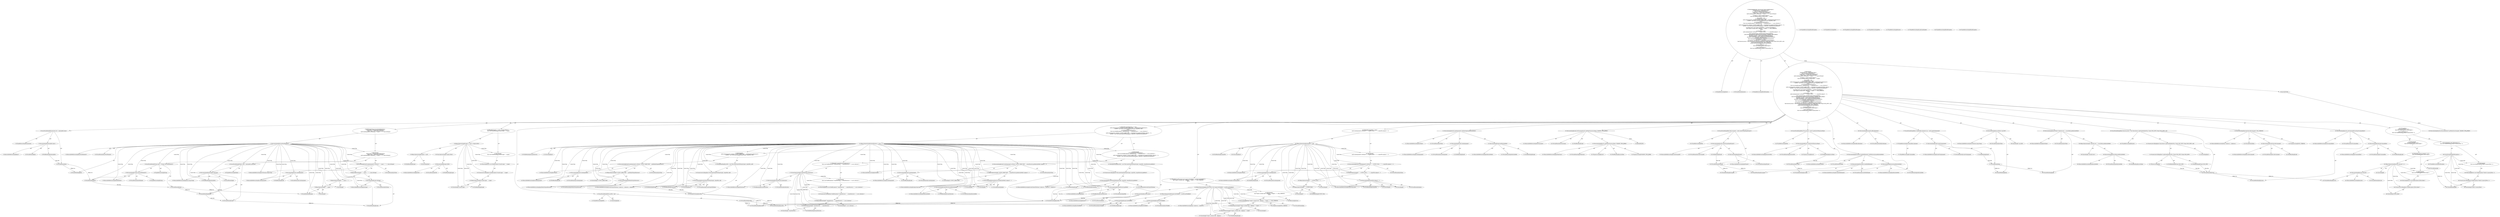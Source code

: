 digraph "execute#?" {
0 [label="2:CtTypeReferenceImpl@void" shape=ellipse]
1 [label="2:CtVirtualElement@execute" shape=ellipse]
2 [label="2:CtTypeReferenceImpl@BuildException" shape=ellipse]
3 [label="3:CtTypeReferenceImpl@Enumeration" shape=ellipse]
4 [label="3:CtExecutableReferenceImpl@keys()" shape=ellipse]
5 [label="3:CtVirtualElement@keys" shape=ellipse]
6 [label="3:CtFieldReadImpl@optionalAttrs" shape=ellipse]
7 [label="3:CtInvocationImpl@optionalAttrs.keys()" shape=ellipse]
8 [label="3:CtVirtualElement@iter" shape=ellipse]
9 [label="3:CtLocalVariableImpl@Enumeration iter = optionalAttrs.keys()" shape=ellipse]
10 [label="4:CtExecutableReferenceImpl@hasMoreElements()" shape=ellipse]
11 [label="4:CtVirtualElement@hasMoreElements" shape=ellipse]
12 [label="4:CtVariableReadImpl@iter" shape=ellipse]
13 [label="4:CtInvocationImpl@iter.hasMoreElements()" shape=ellipse]
14 [label="5:CtTypeReferenceImpl@String" shape=ellipse]
15 [label="5:CtExecutableReferenceImpl@nextElement()" shape=ellipse]
16 [label="5:CtVirtualElement@nextElement" shape=ellipse]
17 [label="5:CtVariableReadImpl@iter" shape=ellipse]
18 [label="5:CtInvocationImpl@((String) (iter.nextElement()))" shape=ellipse]
19 [label="5:CtTypeReferenceImpl@String" shape=ellipse]
20 [label="5:CtVirtualElement@name" shape=ellipse]
21 [label="5:CtLocalVariableImpl@String name = ((String) (iter.nextElement()))" shape=ellipse]
22 [label="6:CtTypeReferenceImpl@Object" shape=ellipse]
23 [label="6:CtExecutableReferenceImpl@get(java.lang.String)" shape=ellipse]
24 [label="6:CtVirtualElement@get" shape=ellipse]
25 [label="6:CtFieldReadImpl@optionalAttrs" shape=ellipse]
26 [label="6:CtVariableReadImpl@name" shape=ellipse]
27 [label="6:CtInvocationImpl@optionalAttrs.get(name)" shape=ellipse]
28 [label="6:CtVirtualElement@value" shape=ellipse]
29 [label="6:CtLocalVariableImpl@Object value = optionalAttrs.get(name)" shape=ellipse]
30 [label="7:CtExecutableReferenceImpl@setValue(java.lang.String)" shape=ellipse]
31 [label="7:CtVirtualElement@setValue" shape=ellipse]
32 [label="7:CtExecutableReferenceImpl@createArgument()" shape=ellipse]
33 [label="7:CtVirtualElement@createArgument" shape=ellipse]
34 [label="7:CtFieldReadImpl@cmdl" shape=ellipse]
35 [label="7:CtInvocationImpl@cmdl.createArgument()" shape=ellipse]
36 [label="7:CtLiteralImpl@\"-\"" shape=ellipse]
37 [label="7:CtVariableReadImpl@name" shape=ellipse]
38 [label="7:CtBinaryOperatorImpl@(\"-\" + name)" shape=ellipse]
39 [label="7:CtLiteralImpl@\":\"" shape=ellipse]
40 [label="7:CtBinaryOperatorImpl@((\"-\" + name) + \":\")" shape=ellipse]
41 [label="7:CtExecutableReferenceImpl@toString()" shape=ellipse]
42 [label="7:CtVirtualElement@toString" shape=ellipse]
43 [label="7:CtVariableReadImpl@value" shape=ellipse]
44 [label="7:CtInvocationImpl@value.toString()" shape=ellipse]
45 [label="7:CtBinaryOperatorImpl@((\"-\" + name) + \":\") + value.toString()" shape=ellipse]
46 [label="7:CtInvocationImpl@cmdl.createArgument().setValue(((\"-\" + name) + \":\") + value.toString())" shape=ellipse]
47 [label="4:CtBlockImpl@\{
    String name = ((String) (iter.nextElement()));
    Object value = optionalAttrs.get(name);
    cmdl.createArgument().setValue(((\"-\" + name) + \":\") + value.toString());
\}" shape=ellipse]
48 [label="4:CtWhileImpl@while (iter.hasMoreElements()) \{
    String name = ((String) (iter.nextElement()));
    Object value = optionalAttrs.get(name);
    cmdl.createArgument().setValue(((\"-\" + name) + \":\") + value.toString());
\} " shape=ellipse]
49 [label="9:CtFieldReadImpl@target" shape=ellipse]
50 [label="9:CtLiteralImpl@null" shape=ellipse]
51 [label="9:CtBinaryOperatorImpl@(target == null)" shape=ellipse]
52 [label="9:CtExecutableReferenceImpl@isFile()" shape=ellipse]
53 [label="9:CtVirtualElement@isFile" shape=ellipse]
54 [label="9:CtFieldReadImpl@target" shape=ellipse]
55 [label="9:CtInvocationImpl@target.isFile()" shape=ellipse]
56 [label="9:CtUnaryOperatorImpl@(!target.isFile())" shape=ellipse]
57 [label="9:CtBinaryOperatorImpl@(target == null) || (!target.isFile())" shape=ellipse]
58 [label="10:CtTypeReferenceImpl@BuildException" shape=ellipse]
59 [label="10:CtLiteralImpl@\"Invalid target: \"" shape=ellipse]
60 [label="10:CtFieldReadImpl@target" shape=ellipse]
61 [label="10:CtBinaryOperatorImpl@\"Invalid target: \" + target" shape=ellipse]
62 [label="10:CtConstructorCallImpl@new BuildException(\"Invalid target: \" + target)" shape=ellipse]
63 [label="10:CtThrowImpl@throw new BuildException(\"Invalid target: \" + target)" shape=ellipse]
64 [label="9:CtBlockImpl@\{
    throw new BuildException(\"Invalid target: \" + target);
\}" shape=ellipse]
65 [label="9:CtIfImpl@if ((target == null) || (!target.isFile())) \{
    throw new BuildException(\"Invalid target: \" + target);
\}" shape=ellipse]
66 [label="12:CtTypeReferenceImpl@File" shape=ellipse]
67 [label="12:CtLiteralImpl@null" shape=ellipse]
68 [label="12:CtVirtualElement@javaFile" shape=ellipse]
69 [label="12:CtLocalVariableImpl@File javaFile = null" shape=ellipse]
70 [label="13:CtFieldReadImpl@outputDirectory" shape=ellipse]
71 [label="13:CtLiteralImpl@null" shape=ellipse]
72 [label="13:CtBinaryOperatorImpl@outputDirectory == null" shape=ellipse]
73 [label="14:CtExecutableReferenceImpl@setValue()" shape=ellipse]
74 [label="14:CtVirtualElement@setValue" shape=ellipse]
75 [label="14:CtExecutableReferenceImpl@createArgument()" shape=ellipse]
76 [label="14:CtVirtualElement@createArgument" shape=ellipse]
77 [label="14:CtFieldReadImpl@cmdl" shape=ellipse]
78 [label="14:CtInvocationImpl@cmdl.createArgument()" shape=ellipse]
79 [label="14:CtLiteralImpl@\"-OUTPUT_DIRECTORY:\"" shape=ellipse]
80 [label="14:CtExecutableReferenceImpl@getDefaultOutputDirectory()" shape=ellipse]
81 [label="14:CtVirtualElement@getDefaultOutputDirectory" shape=ellipse]
82 [label="14:CtInvocationImpl@getDefaultOutputDirectory()" shape=ellipse]
83 [label="14:CtBinaryOperatorImpl@\"-OUTPUT_DIRECTORY:\" + getDefaultOutputDirectory()" shape=ellipse]
84 [label="14:CtInvocationImpl@cmdl.createArgument().setValue(\"-OUTPUT_DIRECTORY:\" + getDefaultOutputDirectory())" shape=ellipse]
85 [label="15:CtVariableWriteImpl@javaFile" shape=ellipse]
86 [label="15:CtTypeReferenceImpl@File" shape=ellipse]
87 [label="15:CtExecutableReferenceImpl@createOutputFileName(<unknown>,<unknown>,<unknown>)" shape=ellipse]
88 [label="15:CtVirtualElement@createOutputFileName" shape=ellipse]
89 [label="15:CtFieldReadImpl@target" shape=ellipse]
90 [label="15:CtFieldReadImpl@outputFile" shape=ellipse]
91 [label="15:CtLiteralImpl@null" shape=ellipse]
92 [label="15:CtInvocationImpl@createOutputFileName(target, outputFile, null)" shape=ellipse]
93 [label="15:CtConstructorCallImpl@new File(createOutputFileName(target, outputFile, null))" shape=ellipse]
94 [label="15:CtAssignmentImpl@javaFile = new File(createOutputFileName(target, outputFile, null))" shape=ellipse]
95 [label="13:CtBlockImpl@\{
    cmdl.createArgument().setValue(\"-OUTPUT_DIRECTORY:\" + getDefaultOutputDirectory());
    javaFile = new File(createOutputFileName(target, outputFile, null));
\}" shape=ellipse]
96 [label="17:CtExecutableReferenceImpl@isDirectory()" shape=ellipse]
97 [label="17:CtVirtualElement@isDirectory" shape=ellipse]
98 [label="17:CtFieldReadImpl@outputDirectory" shape=ellipse]
99 [label="17:CtInvocationImpl@outputDirectory.isDirectory()" shape=ellipse]
100 [label="17:CtUnaryOperatorImpl@!outputDirectory.isDirectory()" shape=ellipse]
101 [label="18:CtTypeReferenceImpl@BuildException" shape=ellipse]
102 [label="18:CtLiteralImpl@\"'outputdirectory' \"" shape=ellipse]
103 [label="18:CtFieldReadImpl@outputDirectory" shape=ellipse]
104 [label="18:CtBinaryOperatorImpl@(\"'outputdirectory' \" + outputDirectory)" shape=ellipse]
105 [label="18:CtLiteralImpl@\" is not a directory.\"" shape=ellipse]
106 [label="18:CtBinaryOperatorImpl@(\"'outputdirectory' \" + outputDirectory) + \" is not a directory.\"" shape=ellipse]
107 [label="18:CtConstructorCallImpl@new BuildException((\"'outputdirectory' \" + outputDirectory) + \" is not a directory.\")" shape=ellipse]
108 [label="18:CtThrowImpl@throw new BuildException((\"'outputdirectory' \" + outputDirectory) + \" is not a directory.\")" shape=ellipse]
109 [label="17:CtBlockImpl@\{
    throw new BuildException((\"'outputdirectory' \" + outputDirectory) + \" is not a directory.\");
\}" shape=ellipse]
110 [label="17:CtIfImpl@if (!outputDirectory.isDirectory()) \{
    throw new BuildException((\"'outputdirectory' \" + outputDirectory) + \" is not a directory.\");
\}" shape=ellipse]
111 [label="21:CtExecutableReferenceImpl@setValue()" shape=ellipse]
112 [label="20:CtVirtualElement@setValue" shape=ellipse]
113 [label="20:CtExecutableReferenceImpl@createArgument()" shape=ellipse]
114 [label="20:CtVirtualElement@createArgument" shape=ellipse]
115 [label="20:CtFieldReadImpl@cmdl" shape=ellipse]
116 [label="20:CtInvocationImpl@cmdl.createArgument()" shape=ellipse]
117 [label="21:CtLiteralImpl@\"-OUTPUT_DIRECTORY:\"" shape=ellipse]
118 [label="21:CtExecutableReferenceImpl@replace(char,char)" shape=ellipse]
119 [label="21:CtVirtualElement@replace" shape=ellipse]
120 [label="21:CtExecutableReferenceImpl@getAbsolutePath()" shape=ellipse]
121 [label="21:CtVirtualElement@getAbsolutePath" shape=ellipse]
122 [label="21:CtFieldReadImpl@outputDirectory" shape=ellipse]
123 [label="21:CtInvocationImpl@outputDirectory.getAbsolutePath()" shape=ellipse]
124 [label="21:CtLiteralImpl@'\\'" shape=ellipse]
125 [label="21:CtLiteralImpl@'/'" shape=ellipse]
126 [label="21:CtInvocationImpl@outputDirectory.getAbsolutePath().replace('\\', '/')" shape=ellipse]
127 [label="21:CtBinaryOperatorImpl@\"-OUTPUT_DIRECTORY:\" + outputDirectory.getAbsolutePath().replace('\\', '/')" shape=ellipse]
128 [label="20:CtInvocationImpl@cmdl.createArgument().setValue(\"-OUTPUT_DIRECTORY:\" + outputDirectory.getAbsolutePath().replace('\\', '/'))" shape=ellipse]
129 [label="22:CtVariableWriteImpl@javaFile" shape=ellipse]
130 [label="22:CtTypeReferenceImpl@File" shape=ellipse]
131 [label="22:CtExecutableReferenceImpl@createOutputFileName(<unknown>,<unknown>,<unknown>)" shape=ellipse]
132 [label="22:CtVirtualElement@createOutputFileName" shape=ellipse]
133 [label="22:CtFieldReadImpl@target" shape=ellipse]
134 [label="22:CtFieldReadImpl@outputFile" shape=ellipse]
135 [label="22:CtExecutableReferenceImpl@getPath()" shape=ellipse]
136 [label="22:CtVirtualElement@getPath" shape=ellipse]
137 [label="22:CtFieldReadImpl@outputDirectory" shape=ellipse]
138 [label="22:CtInvocationImpl@outputDirectory.getPath()" shape=ellipse]
139 [label="22:CtInvocationImpl@createOutputFileName(target, outputFile, outputDirectory.getPath())" shape=ellipse]
140 [label="22:CtConstructorCallImpl@new File(createOutputFileName(target, outputFile, outputDirectory.getPath()))" shape=ellipse]
141 [label="22:CtAssignmentImpl@javaFile = new File(createOutputFileName(target, outputFile, outputDirectory.getPath()))" shape=ellipse]
142 [label="16:CtBlockImpl@\{
    if (!outputDirectory.isDirectory()) \{
        throw new BuildException((\"'outputdirectory' \" + outputDirectory) + \" is not a directory.\");
    \}
    cmdl.createArgument().setValue(\"-OUTPUT_DIRECTORY:\" + outputDirectory.getAbsolutePath().replace('\\', '/'));
    javaFile = new File(createOutputFileName(target, outputFile, outputDirectory.getPath()));
\}" shape=ellipse]
143 [label="13:CtIfImpl@if (outputDirectory == null) \{
    cmdl.createArgument().setValue(\"-OUTPUT_DIRECTORY:\" + getDefaultOutputDirectory());
    javaFile = new File(createOutputFileName(target, outputFile, null));
\} else \{
    if (!outputDirectory.isDirectory()) \{
        throw new BuildException((\"'outputdirectory' \" + outputDirectory) + \" is not a directory.\");
    \}
    cmdl.createArgument().setValue(\"-OUTPUT_DIRECTORY:\" + outputDirectory.getAbsolutePath().replace('\\', '/'));
    javaFile = new File(createOutputFileName(target, outputFile, outputDirectory.getPath()));
\}" shape=ellipse]
144 [label="24:CtExecutableReferenceImpl@exists()" shape=ellipse]
145 [label="24:CtVirtualElement@exists" shape=ellipse]
146 [label="24:CtVariableReadImpl@javaFile" shape=ellipse]
147 [label="24:CtInvocationImpl@javaFile.exists()" shape=ellipse]
148 [label="24:CtExecutableReferenceImpl@lastModified()" shape=ellipse]
149 [label="24:CtVirtualElement@lastModified" shape=ellipse]
150 [label="24:CtFieldReadImpl@target" shape=ellipse]
151 [label="24:CtInvocationImpl@target.lastModified()" shape=ellipse]
152 [label="24:CtExecutableReferenceImpl@lastModified()" shape=ellipse]
153 [label="24:CtVirtualElement@lastModified" shape=ellipse]
154 [label="24:CtVariableReadImpl@javaFile" shape=ellipse]
155 [label="24:CtInvocationImpl@javaFile.lastModified()" shape=ellipse]
156 [label="24:CtBinaryOperatorImpl@(target.lastModified() < javaFile.lastModified())" shape=ellipse]
157 [label="24:CtBinaryOperatorImpl@javaFile.exists() && (target.lastModified() < javaFile.lastModified())" shape=ellipse]
158 [label="25:CtExecutableReferenceImpl@log(<unknown>,<unknown>)" shape=ellipse]
159 [label="25:CtVirtualElement@log" shape=ellipse]
160 [label="25:CtLiteralImpl@\"Target is already built - skipping (\"" shape=ellipse]
161 [label="25:CtFieldReadImpl@target" shape=ellipse]
162 [label="25:CtBinaryOperatorImpl@(\"Target is already built - skipping (\" + target)" shape=ellipse]
163 [label="25:CtLiteralImpl@\")\"" shape=ellipse]
164 [label="25:CtBinaryOperatorImpl@(\"Target is already built - skipping (\" + target) + \")\"" shape=ellipse]
165 [label="25:CtTypeAccessImpl@MSG_VERBOSE" shape=ellipse]
166 [label="25:CtInvocationImpl@log((\"Target is already built - skipping (\" + target) + \")\", MSG_VERBOSE)" shape=ellipse]
167 [label="26:CtReturnImpl@return" shape=ellipse]
168 [label="24:CtBlockImpl@\{
    log((\"Target is already built - skipping (\" + target) + \")\", MSG_VERBOSE);
    return;
\}" shape=ellipse]
169 [label="24:CtIfImpl@if (javaFile.exists() && (target.lastModified() < javaFile.lastModified())) \{
    log((\"Target is already built - skipping (\" + target) + \")\", MSG_VERBOSE);
    return;
\}" shape=ellipse]
170 [label="28:CtFieldReadImpl@outputFile" shape=ellipse]
171 [label="28:CtLiteralImpl@null" shape=ellipse]
172 [label="28:CtBinaryOperatorImpl@outputFile != null" shape=ellipse]
173 [label="29:CtExecutableReferenceImpl@setValue()" shape=ellipse]
174 [label="29:CtVirtualElement@setValue" shape=ellipse]
175 [label="29:CtExecutableReferenceImpl@createArgument()" shape=ellipse]
176 [label="29:CtVirtualElement@createArgument" shape=ellipse]
177 [label="29:CtFieldReadImpl@cmdl" shape=ellipse]
178 [label="29:CtInvocationImpl@cmdl.createArgument()" shape=ellipse]
179 [label="29:CtLiteralImpl@\"-\"" shape=ellipse]
180 [label="29:CtFieldReadImpl@OUTPUT_FILE" shape=ellipse]
181 [label="29:CtBinaryOperatorImpl@(\"-\" + OUTPUT_FILE)" shape=ellipse]
182 [label="29:CtLiteralImpl@\":\"" shape=ellipse]
183 [label="29:CtBinaryOperatorImpl@((\"-\" + OUTPUT_FILE) + \":\")" shape=ellipse]
184 [label="29:CtExecutableReferenceImpl@replace(char,char)" shape=ellipse]
185 [label="29:CtVirtualElement@replace" shape=ellipse]
186 [label="29:CtFieldReadImpl@outputFile" shape=ellipse]
187 [label="29:CtLiteralImpl@'\\'" shape=ellipse]
188 [label="29:CtLiteralImpl@'/'" shape=ellipse]
189 [label="29:CtInvocationImpl@outputFile.replace('\\', '/')" shape=ellipse]
190 [label="29:CtBinaryOperatorImpl@((\"-\" + OUTPUT_FILE) + \":\") + outputFile.replace('\\', '/')" shape=ellipse]
191 [label="29:CtInvocationImpl@cmdl.createArgument().setValue(((\"-\" + OUTPUT_FILE) + \":\") + outputFile.replace('\\', '/'))" shape=ellipse]
192 [label="28:CtBlockImpl@\{
    cmdl.createArgument().setValue(((\"-\" + OUTPUT_FILE) + \":\") + outputFile.replace('\\', '/'));
\}" shape=ellipse]
193 [label="28:CtIfImpl@if (outputFile != null) \{
    cmdl.createArgument().setValue(((\"-\" + OUTPUT_FILE) + \":\") + outputFile.replace('\\', '/'));
\}" shape=ellipse]
194 [label="31:CtExecutableReferenceImpl@setValue()" shape=ellipse]
195 [label="31:CtVirtualElement@setValue" shape=ellipse]
196 [label="31:CtExecutableReferenceImpl@createArgument()" shape=ellipse]
197 [label="31:CtVirtualElement@createArgument" shape=ellipse]
198 [label="31:CtFieldReadImpl@cmdl" shape=ellipse]
199 [label="31:CtInvocationImpl@cmdl.createArgument()" shape=ellipse]
200 [label="31:CtExecutableReferenceImpl@getAbsolutePath()" shape=ellipse]
201 [label="31:CtVirtualElement@getAbsolutePath" shape=ellipse]
202 [label="31:CtFieldReadImpl@target" shape=ellipse]
203 [label="31:CtInvocationImpl@target.getAbsolutePath()" shape=ellipse]
204 [label="31:CtInvocationImpl@cmdl.createArgument().setValue(target.getAbsolutePath())" shape=ellipse]
205 [label="32:CtExecutableReferenceImpl@setClassname()" shape=ellipse]
206 [label="32:CtVirtualElement@setClassname" shape=ellipse]
207 [label="32:CtFieldReadImpl@cmdl" shape=ellipse]
208 [label="32:CtExecutableReferenceImpl@getMainClass()" shape=ellipse]
209 [label="32:CtVirtualElement@getMainClass" shape=ellipse]
210 [label="32:CtTypeAccessImpl@JavaCC" shape=ellipse]
211 [label="32:CtFieldReadImpl@javaccHome" shape=ellipse]
212 [label="32:CtTypeAccessImpl@TASKDEF_TYPE_JJTREE" shape=ellipse]
213 [label="32:CtInvocationImpl@JavaCC.getMainClass(javaccHome, TASKDEF_TYPE_JJTREE)" shape=ellipse]
214 [label="32:CtInvocationImpl@cmdl.setClassname(JavaCC.getMainClass(javaccHome, TASKDEF_TYPE_JJTREE))" shape=ellipse]
215 [label="33:CtTypeReferenceImpl@Path" shape=ellipse]
216 [label="33:CtExecutableReferenceImpl@createClasspath()" shape=ellipse]
217 [label="33:CtVirtualElement@createClasspath" shape=ellipse]
218 [label="33:CtFieldReadImpl@cmdl" shape=ellipse]
219 [label="33:CtExecutableReferenceImpl@getProject()" shape=ellipse]
220 [label="33:CtVirtualElement@getProject" shape=ellipse]
221 [label="33:CtInvocationImpl@getProject()" shape=ellipse]
222 [label="33:CtInvocationImpl@cmdl.createClasspath(getProject())" shape=ellipse]
223 [label="33:CtVirtualElement@classpath" shape=ellipse]
224 [label="33:CtLocalVariableImpl@final Path classpath = cmdl.createClasspath(getProject())" shape=ellipse]
225 [label="34:CtTypeReferenceImpl@File" shape=ellipse]
226 [label="34:CtExecutableReferenceImpl@getArchiveFile()" shape=ellipse]
227 [label="34:CtVirtualElement@getArchiveFile" shape=ellipse]
228 [label="34:CtTypeAccessImpl@JavaCC" shape=ellipse]
229 [label="34:CtFieldReadImpl@javaccHome" shape=ellipse]
230 [label="34:CtInvocationImpl@JavaCC.getArchiveFile(javaccHome)" shape=ellipse]
231 [label="34:CtVirtualElement@javaccJar" shape=ellipse]
232 [label="34:CtLocalVariableImpl@final File javaccJar = JavaCC.getArchiveFile(javaccHome)" shape=ellipse]
233 [label="35:CtExecutableReferenceImpl@setPath()" shape=ellipse]
234 [label="35:CtVirtualElement@setPath" shape=ellipse]
235 [label="35:CtExecutableReferenceImpl@createPathElement()" shape=ellipse]
236 [label="35:CtVirtualElement@createPathElement" shape=ellipse]
237 [label="35:CtVariableReadImpl@classpath" shape=ellipse]
238 [label="35:CtInvocationImpl@classpath.createPathElement()" shape=ellipse]
239 [label="35:CtExecutableReferenceImpl@getAbsolutePath()" shape=ellipse]
240 [label="35:CtVirtualElement@getAbsolutePath" shape=ellipse]
241 [label="35:CtVariableReadImpl@javaccJar" shape=ellipse]
242 [label="35:CtInvocationImpl@javaccJar.getAbsolutePath()" shape=ellipse]
243 [label="35:CtInvocationImpl@classpath.createPathElement().setPath(javaccJar.getAbsolutePath())" shape=ellipse]
244 [label="36:CtExecutableReferenceImpl@addJavaRuntime()" shape=ellipse]
245 [label="36:CtVirtualElement@addJavaRuntime" shape=ellipse]
246 [label="36:CtVariableReadImpl@classpath" shape=ellipse]
247 [label="36:CtInvocationImpl@classpath.addJavaRuntime()" shape=ellipse]
248 [label="37:CtTypeReferenceImpl@Commandline.Argument" shape=ellipse]
249 [label="37:CtTypeReferenceImpl@Commandline" shape=ellipse]
250 [label="37:CtExecutableReferenceImpl@createVmArgument()" shape=ellipse]
251 [label="37:CtVirtualElement@createVmArgument" shape=ellipse]
252 [label="37:CtFieldReadImpl@cmdl" shape=ellipse]
253 [label="37:CtInvocationImpl@cmdl.createVmArgument()" shape=ellipse]
254 [label="37:CtVirtualElement@arg" shape=ellipse]
255 [label="37:CtLocalVariableImpl@final Commandline.Argument arg = cmdl.createVmArgument()" shape=ellipse]
256 [label="38:CtExecutableReferenceImpl@setValue(java.lang.String)" shape=ellipse]
257 [label="38:CtVirtualElement@setValue" shape=ellipse]
258 [label="38:CtVariableReadImpl@arg" shape=ellipse]
259 [label="38:CtLiteralImpl@\"-mx140M\"" shape=ellipse]
260 [label="38:CtInvocationImpl@arg.setValue(\"-mx140M\")" shape=ellipse]
261 [label="39:CtExecutableReferenceImpl@setValue()" shape=ellipse]
262 [label="39:CtVirtualElement@setValue" shape=ellipse]
263 [label="39:CtVariableReadImpl@arg" shape=ellipse]
264 [label="39:CtLiteralImpl@\"-Dinstall.root=\"" shape=ellipse]
265 [label="39:CtExecutableReferenceImpl@getAbsolutePath()" shape=ellipse]
266 [label="39:CtVirtualElement@getAbsolutePath" shape=ellipse]
267 [label="39:CtFieldReadImpl@javaccHome" shape=ellipse]
268 [label="39:CtInvocationImpl@javaccHome.getAbsolutePath()" shape=ellipse]
269 [label="39:CtBinaryOperatorImpl@\"-Dinstall.root=\" + javaccHome.getAbsolutePath()" shape=ellipse]
270 [label="39:CtInvocationImpl@arg.setValue(\"-Dinstall.root=\" + javaccHome.getAbsolutePath())" shape=ellipse]
271 [label="40:CtTypeReferenceImpl@Execute" shape=ellipse]
272 [label="41:CtTypeReferenceImpl@Execute" shape=ellipse]
273 [label="41:CtTypeReferenceImpl@LogStreamHandler" shape=ellipse]
274 [label="41:CtThisAccessImpl@this" shape=ellipse]
275 [label="41:CtFieldReadImpl@Project.MSG_INFO" shape=ellipse]
276 [label="41:CtFieldReadImpl@Project.MSG_INFO" shape=ellipse]
277 [label="41:CtConstructorCallImpl@new LogStreamHandler(this, Project.MSG_INFO, Project.MSG_INFO)" shape=ellipse]
278 [label="41:CtLiteralImpl@null" shape=ellipse]
279 [label="41:CtConstructorCallImpl@new Execute(new LogStreamHandler(this, Project.MSG_INFO, Project.MSG_INFO), null)" shape=ellipse]
280 [label="40:CtVirtualElement@process" shape=ellipse]
281 [label="40:CtLocalVariableImpl@final Execute process = new Execute(new LogStreamHandler(this, Project.MSG_INFO, Project.MSG_INFO), null)" shape=ellipse]
282 [label="42:CtExecutableReferenceImpl@log(<unknown>,<unknown>)" shape=ellipse]
283 [label="42:CtVirtualElement@log" shape=ellipse]
284 [label="42:CtExecutableReferenceImpl@describeCommand()" shape=ellipse]
285 [label="42:CtVirtualElement@describeCommand" shape=ellipse]
286 [label="42:CtFieldReadImpl@cmdl" shape=ellipse]
287 [label="42:CtInvocationImpl@cmdl.describeCommand()" shape=ellipse]
288 [label="42:CtTypeAccessImpl@MSG_VERBOSE" shape=ellipse]
289 [label="42:CtInvocationImpl@log(cmdl.describeCommand(), MSG_VERBOSE)" shape=ellipse]
290 [label="43:CtExecutableReferenceImpl@setCommandline()" shape=ellipse]
291 [label="43:CtVirtualElement@setCommandline" shape=ellipse]
292 [label="43:CtVariableReadImpl@process" shape=ellipse]
293 [label="43:CtExecutableReferenceImpl@getCommandline()" shape=ellipse]
294 [label="43:CtVirtualElement@getCommandline" shape=ellipse]
295 [label="43:CtFieldReadImpl@cmdl" shape=ellipse]
296 [label="43:CtInvocationImpl@cmdl.getCommandline()" shape=ellipse]
297 [label="43:CtInvocationImpl@process.setCommandline(cmdl.getCommandline())" shape=ellipse]
298 [label="45:CtExecutableReferenceImpl@execute()" shape=ellipse]
299 [label="45:CtVirtualElement@execute" shape=ellipse]
300 [label="45:CtVariableReadImpl@process" shape=ellipse]
301 [label="45:CtInvocationImpl@process.execute()" shape=ellipse]
302 [label="45:CtLiteralImpl@0" shape=ellipse]
303 [label="45:CtBinaryOperatorImpl@process.execute() != 0" shape=ellipse]
304 [label="46:CtTypeReferenceImpl@BuildException" shape=ellipse]
305 [label="46:CtLiteralImpl@\"JJTree failed.\"" shape=ellipse]
306 [label="46:CtConstructorCallImpl@new BuildException(\"JJTree failed.\")" shape=ellipse]
307 [label="46:CtThrowImpl@throw new BuildException(\"JJTree failed.\")" shape=ellipse]
308 [label="45:CtBlockImpl@\{
    throw new BuildException(\"JJTree failed.\");
\}" shape=ellipse]
309 [label="45:CtIfImpl@if (process.execute() != 0) \{
    throw new BuildException(\"JJTree failed.\");
\}" shape=ellipse]
310 [label="44:CtBlockImpl@\{
    if (process.execute() != 0) \{
        throw new BuildException(\"JJTree failed.\");
    \}
\}" shape=ellipse]
311 [label="48:CtVirtualElement@e" shape=ellipse]
312 [label="48:CtTypeReferenceImpl@IOException" shape=ellipse]
313 [label="48:CtCatchVariableImpl@IOException e" shape=ellipse]
314 [label="49:CtTypeReferenceImpl@BuildException" shape=ellipse]
315 [label="49:CtLiteralImpl@\"Failed to launch JJTree\"" shape=ellipse]
316 [label="49:CtVariableReadImpl@e" shape=ellipse]
317 [label="49:CtConstructorCallImpl@new BuildException(\"Failed to launch JJTree\", e)" shape=ellipse]
318 [label="49:CtThrowImpl@throw new BuildException(\"Failed to launch JJTree\", e)" shape=ellipse]
319 [label="48:CtBlockImpl@\{
    throw new BuildException(\"Failed to launch JJTree\", e);
\}" shape=ellipse]
320 [label="48:CtCatchImpl@ catch (IOException e) \{
    throw new BuildException(\"Failed to launch JJTree\", e);
\}" shape=ellipse]
321 [label="44:CtTryImpl@try \{
    if (process.execute() != 0) \{
        throw new BuildException(\"JJTree failed.\");
    \}
\} catch (IOException e) \{
    throw new BuildException(\"Failed to launch JJTree\", e);
\}" shape=ellipse]
322 [label="2:CtBlockImpl@\{
    Enumeration iter = optionalAttrs.keys();
    while (iter.hasMoreElements()) \{
        String name = ((String) (iter.nextElement()));
        Object value = optionalAttrs.get(name);
        cmdl.createArgument().setValue(((\"-\" + name) + \":\") + value.toString());
    \} 
    if ((target == null) || (!target.isFile())) \{
        throw new BuildException(\"Invalid target: \" + target);
    \}
    File javaFile = null;
    if (outputDirectory == null) \{
        cmdl.createArgument().setValue(\"-OUTPUT_DIRECTORY:\" + getDefaultOutputDirectory());
        javaFile = new File(createOutputFileName(target, outputFile, null));
    \} else \{
        if (!outputDirectory.isDirectory()) \{
            throw new BuildException((\"'outputdirectory' \" + outputDirectory) + \" is not a directory.\");
        \}
        cmdl.createArgument().setValue(\"-OUTPUT_DIRECTORY:\" + outputDirectory.getAbsolutePath().replace('\\', '/'));
        javaFile = new File(createOutputFileName(target, outputFile, outputDirectory.getPath()));
    \}
    if (javaFile.exists() && (target.lastModified() < javaFile.lastModified())) \{
        log((\"Target is already built - skipping (\" + target) + \")\", MSG_VERBOSE);
        return;
    \}
    if (outputFile != null) \{
        cmdl.createArgument().setValue(((\"-\" + OUTPUT_FILE) + \":\") + outputFile.replace('\\', '/'));
    \}
    cmdl.createArgument().setValue(target.getAbsolutePath());
    cmdl.setClassname(JavaCC.getMainClass(javaccHome, TASKDEF_TYPE_JJTREE));
    final Path classpath = cmdl.createClasspath(getProject());
    final File javaccJar = JavaCC.getArchiveFile(javaccHome);
    classpath.createPathElement().setPath(javaccJar.getAbsolutePath());
    classpath.addJavaRuntime();
    final Commandline.Argument arg = cmdl.createVmArgument();
    arg.setValue(\"-mx140M\");
    arg.setValue(\"-Dinstall.root=\" + javaccHome.getAbsolutePath());
    final Execute process = new Execute(new LogStreamHandler(this, Project.MSG_INFO, Project.MSG_INFO), null);
    log(cmdl.describeCommand(), MSG_VERBOSE);
    process.setCommandline(cmdl.getCommandline());
    try \{
        if (process.execute() != 0) \{
            throw new BuildException(\"JJTree failed.\");
        \}
    \} catch (IOException e) \{
        throw new BuildException(\"Failed to launch JJTree\", e);
    \}
\}" shape=ellipse]
323 [label="2:CtMethodImpl@public void execute() throws BuildException \{
    Enumeration iter = optionalAttrs.keys();
    while (iter.hasMoreElements()) \{
        String name = ((String) (iter.nextElement()));
        Object value = optionalAttrs.get(name);
        cmdl.createArgument().setValue(((\"-\" + name) + \":\") + value.toString());
    \} 
    if ((target == null) || (!target.isFile())) \{
        throw new BuildException(\"Invalid target: \" + target);
    \}
    File javaFile = null;
    if (outputDirectory == null) \{
        cmdl.createArgument().setValue(\"-OUTPUT_DIRECTORY:\" + getDefaultOutputDirectory());
        javaFile = new File(createOutputFileName(target, outputFile, null));
    \} else \{
        if (!outputDirectory.isDirectory()) \{
            throw new BuildException((\"'outputdirectory' \" + outputDirectory) + \" is not a directory.\");
        \}
        cmdl.createArgument().setValue(\"-OUTPUT_DIRECTORY:\" + outputDirectory.getAbsolutePath().replace('\\', '/'));
        javaFile = new File(createOutputFileName(target, outputFile, outputDirectory.getPath()));
    \}
    if (javaFile.exists() && (target.lastModified() < javaFile.lastModified())) \{
        log((\"Target is already built - skipping (\" + target) + \")\", MSG_VERBOSE);
        return;
    \}
    if (outputFile != null) \{
        cmdl.createArgument().setValue(((\"-\" + OUTPUT_FILE) + \":\") + outputFile.replace('\\', '/'));
    \}
    cmdl.createArgument().setValue(target.getAbsolutePath());
    cmdl.setClassname(JavaCC.getMainClass(javaccHome, TASKDEF_TYPE_JJTREE));
    final Path classpath = cmdl.createClasspath(getProject());
    final File javaccJar = JavaCC.getArchiveFile(javaccHome);
    classpath.createPathElement().setPath(javaccJar.getAbsolutePath());
    classpath.addJavaRuntime();
    final Commandline.Argument arg = cmdl.createVmArgument();
    arg.setValue(\"-mx140M\");
    arg.setValue(\"-Dinstall.root=\" + javaccHome.getAbsolutePath());
    final Execute process = new Execute(new LogStreamHandler(this, Project.MSG_INFO, Project.MSG_INFO), null);
    log(cmdl.describeCommand(), MSG_VERBOSE);
    process.setCommandline(cmdl.getCommandline());
    try \{
        if (process.execute() != 0) \{
            throw new BuildException(\"JJTree failed.\");
        \}
    \} catch (IOException e) \{
        throw new BuildException(\"Failed to launch JJTree\", e);
    \}
\}" shape=ellipse]
324 [label="32:Delete@DELETE" shape=ellipse]
325 [label="36:Insert@INSERT" shape=ellipse]
326 [label="36:CtInvocationImpl@cmdl.setClassname(JavaCC.getMainClass(classpath, TASKDEF_TYPE_JJTREE))" shape=ellipse]
6 -> 8 [label="Data Dep"];
7 -> 5 [label="AST"];
7 -> 6 [label="AST"];
7 -> 4 [label="AST"];
8 -> 12 [label="Define-Use"];
8 -> 17 [label="Define-Use"];
9 -> 8 [label="AST"];
9 -> 3 [label="AST"];
9 -> 7 [label="AST"];
13 -> 11 [label="AST"];
13 -> 12 [label="AST"];
13 -> 10 [label="AST"];
13 -> 47 [label="Control Dep"];
13 -> 21 [label="Control Dep"];
13 -> 18 [label="Control Dep"];
13 -> 15 [label="Control Dep"];
13 -> 17 [label="Control Dep"];
13 -> 29 [label="Control Dep"];
13 -> 27 [label="Control Dep"];
13 -> 23 [label="Control Dep"];
13 -> 25 [label="Control Dep"];
13 -> 26 [label="Control Dep"];
13 -> 46 [label="Control Dep"];
13 -> 30 [label="Control Dep"];
13 -> 35 [label="Control Dep"];
13 -> 32 [label="Control Dep"];
13 -> 34 [label="Control Dep"];
13 -> 45 [label="Control Dep"];
13 -> 40 [label="Control Dep"];
13 -> 38 [label="Control Dep"];
13 -> 36 [label="Control Dep"];
13 -> 37 [label="Control Dep"];
13 -> 39 [label="Control Dep"];
13 -> 44 [label="Control Dep"];
13 -> 41 [label="Control Dep"];
13 -> 43 [label="Control Dep"];
17 -> 20 [label="Data Dep"];
18 -> 16 [label="AST"];
18 -> 19 [label="AST"];
18 -> 17 [label="AST"];
18 -> 15 [label="AST"];
20 -> 26 [label="Define-Use"];
20 -> 37 [label="Define-Use"];
21 -> 20 [label="AST"];
21 -> 14 [label="AST"];
21 -> 18 [label="AST"];
25 -> 28 [label="Data Dep"];
26 -> 28 [label="Data Dep"];
27 -> 24 [label="AST"];
27 -> 25 [label="AST"];
27 -> 23 [label="AST"];
27 -> 26 [label="AST"];
28 -> 43 [label="Define-Use"];
29 -> 28 [label="AST"];
29 -> 22 [label="AST"];
29 -> 27 [label="AST"];
35 -> 33 [label="AST"];
35 -> 34 [label="AST"];
35 -> 32 [label="AST"];
38 -> 36 [label="AST"];
38 -> 37 [label="AST"];
40 -> 38 [label="AST"];
40 -> 39 [label="AST"];
44 -> 42 [label="AST"];
44 -> 43 [label="AST"];
44 -> 41 [label="AST"];
45 -> 40 [label="AST"];
45 -> 44 [label="AST"];
46 -> 31 [label="AST"];
46 -> 35 [label="AST"];
46 -> 30 [label="AST"];
46 -> 45 [label="AST"];
47 -> 21 [label="AST"];
47 -> 29 [label="AST"];
47 -> 46 [label="AST"];
48 -> 13 [label="AST"];
48 -> 47 [label="AST"];
51 -> 49 [label="AST"];
51 -> 50 [label="AST"];
55 -> 53 [label="AST"];
55 -> 54 [label="AST"];
55 -> 52 [label="AST"];
56 -> 55 [label="AST"];
57 -> 51 [label="AST"];
57 -> 56 [label="AST"];
57 -> 64 [label="Control Dep"];
57 -> 63 [label="Control Dep"];
57 -> 62 [label="Control Dep"];
57 -> 61 [label="Control Dep"];
57 -> 59 [label="Control Dep"];
57 -> 60 [label="Control Dep"];
61 -> 59 [label="AST"];
61 -> 60 [label="AST"];
62 -> 61 [label="AST"];
63 -> 62 [label="AST"];
64 -> 63 [label="AST"];
65 -> 57 [label="AST"];
65 -> 64 [label="AST"];
68 -> 146 [label="Define-Use"];
68 -> 154 [label="Define-Use"];
69 -> 68 [label="AST"];
69 -> 66 [label="AST"];
69 -> 67 [label="AST"];
72 -> 70 [label="AST"];
72 -> 71 [label="AST"];
72 -> 95 [label="Control Dep"];
72 -> 84 [label="Control Dep"];
72 -> 73 [label="Control Dep"];
72 -> 78 [label="Control Dep"];
72 -> 75 [label="Control Dep"];
72 -> 77 [label="Control Dep"];
72 -> 83 [label="Control Dep"];
72 -> 79 [label="Control Dep"];
72 -> 82 [label="Control Dep"];
72 -> 80 [label="Control Dep"];
72 -> 94 [label="Control Dep"];
72 -> 85 [label="Control Dep"];
72 -> 93 [label="Control Dep"];
72 -> 92 [label="Control Dep"];
72 -> 87 [label="Control Dep"];
72 -> 89 [label="Control Dep"];
72 -> 90 [label="Control Dep"];
72 -> 91 [label="Control Dep"];
72 -> 142 [label="Control Dep"];
72 -> 110 [label="Control Dep"];
72 -> 100 [label="Control Dep"];
72 -> 99 [label="Control Dep"];
72 -> 96 [label="Control Dep"];
72 -> 98 [label="Control Dep"];
72 -> 128 [label="Control Dep"];
72 -> 111 [label="Control Dep"];
72 -> 116 [label="Control Dep"];
72 -> 113 [label="Control Dep"];
72 -> 115 [label="Control Dep"];
72 -> 127 [label="Control Dep"];
72 -> 117 [label="Control Dep"];
72 -> 126 [label="Control Dep"];
72 -> 118 [label="Control Dep"];
72 -> 123 [label="Control Dep"];
72 -> 120 [label="Control Dep"];
72 -> 122 [label="Control Dep"];
72 -> 124 [label="Control Dep"];
72 -> 125 [label="Control Dep"];
72 -> 141 [label="Control Dep"];
72 -> 129 [label="Control Dep"];
72 -> 140 [label="Control Dep"];
72 -> 139 [label="Control Dep"];
72 -> 131 [label="Control Dep"];
72 -> 133 [label="Control Dep"];
72 -> 134 [label="Control Dep"];
72 -> 138 [label="Control Dep"];
72 -> 135 [label="Control Dep"];
72 -> 137 [label="Control Dep"];
78 -> 76 [label="AST"];
78 -> 77 [label="AST"];
78 -> 75 [label="AST"];
82 -> 81 [label="AST"];
82 -> 80 [label="AST"];
83 -> 79 [label="AST"];
83 -> 82 [label="AST"];
84 -> 74 [label="AST"];
84 -> 78 [label="AST"];
84 -> 73 [label="AST"];
84 -> 83 [label="AST"];
85 -> 146 [label="Define-Use"];
85 -> 154 [label="Define-Use"];
89 -> 85 [label="Data Dep"];
90 -> 85 [label="Data Dep"];
92 -> 88 [label="AST"];
92 -> 87 [label="AST"];
92 -> 89 [label="AST"];
92 -> 90 [label="AST"];
92 -> 91 [label="AST"];
93 -> 92 [label="AST"];
94 -> 85 [label="AST"];
94 -> 93 [label="AST"];
95 -> 84 [label="AST"];
95 -> 94 [label="AST"];
99 -> 97 [label="AST"];
99 -> 98 [label="AST"];
99 -> 96 [label="AST"];
100 -> 99 [label="AST"];
100 -> 109 [label="Control Dep"];
100 -> 108 [label="Control Dep"];
100 -> 107 [label="Control Dep"];
100 -> 106 [label="Control Dep"];
100 -> 104 [label="Control Dep"];
100 -> 102 [label="Control Dep"];
100 -> 103 [label="Control Dep"];
100 -> 105 [label="Control Dep"];
104 -> 102 [label="AST"];
104 -> 103 [label="AST"];
106 -> 104 [label="AST"];
106 -> 105 [label="AST"];
107 -> 106 [label="AST"];
108 -> 107 [label="AST"];
109 -> 108 [label="AST"];
110 -> 100 [label="AST"];
110 -> 109 [label="AST"];
116 -> 114 [label="AST"];
116 -> 115 [label="AST"];
116 -> 113 [label="AST"];
123 -> 121 [label="AST"];
123 -> 122 [label="AST"];
123 -> 120 [label="AST"];
126 -> 119 [label="AST"];
126 -> 123 [label="AST"];
126 -> 118 [label="AST"];
126 -> 124 [label="AST"];
126 -> 125 [label="AST"];
127 -> 117 [label="AST"];
127 -> 126 [label="AST"];
128 -> 112 [label="AST"];
128 -> 116 [label="AST"];
128 -> 111 [label="AST"];
128 -> 127 [label="AST"];
129 -> 146 [label="Define-Use"];
129 -> 154 [label="Define-Use"];
133 -> 129 [label="Data Dep"];
134 -> 129 [label="Data Dep"];
137 -> 129 [label="Data Dep"];
138 -> 136 [label="AST"];
138 -> 137 [label="AST"];
138 -> 135 [label="AST"];
139 -> 132 [label="AST"];
139 -> 131 [label="AST"];
139 -> 133 [label="AST"];
139 -> 134 [label="AST"];
139 -> 138 [label="AST"];
140 -> 139 [label="AST"];
141 -> 129 [label="AST"];
141 -> 140 [label="AST"];
142 -> 110 [label="AST"];
142 -> 128 [label="AST"];
142 -> 141 [label="AST"];
143 -> 72 [label="AST"];
143 -> 95 [label="AST"];
143 -> 142 [label="AST"];
147 -> 145 [label="AST"];
147 -> 146 [label="AST"];
147 -> 144 [label="AST"];
151 -> 149 [label="AST"];
151 -> 150 [label="AST"];
151 -> 148 [label="AST"];
155 -> 153 [label="AST"];
155 -> 154 [label="AST"];
155 -> 152 [label="AST"];
156 -> 151 [label="AST"];
156 -> 155 [label="AST"];
157 -> 147 [label="AST"];
157 -> 156 [label="AST"];
157 -> 168 [label="Control Dep"];
157 -> 166 [label="Control Dep"];
157 -> 158 [label="Control Dep"];
157 -> 164 [label="Control Dep"];
157 -> 162 [label="Control Dep"];
157 -> 160 [label="Control Dep"];
157 -> 161 [label="Control Dep"];
157 -> 163 [label="Control Dep"];
157 -> 165 [label="Control Dep"];
157 -> 167 [label="Control Dep"];
162 -> 160 [label="AST"];
162 -> 161 [label="AST"];
164 -> 162 [label="AST"];
164 -> 163 [label="AST"];
166 -> 159 [label="AST"];
166 -> 158 [label="AST"];
166 -> 164 [label="AST"];
166 -> 165 [label="AST"];
168 -> 166 [label="AST"];
168 -> 167 [label="AST"];
169 -> 157 [label="AST"];
169 -> 168 [label="AST"];
172 -> 170 [label="AST"];
172 -> 171 [label="AST"];
172 -> 192 [label="Control Dep"];
172 -> 191 [label="Control Dep"];
172 -> 173 [label="Control Dep"];
172 -> 178 [label="Control Dep"];
172 -> 175 [label="Control Dep"];
172 -> 177 [label="Control Dep"];
172 -> 190 [label="Control Dep"];
172 -> 183 [label="Control Dep"];
172 -> 181 [label="Control Dep"];
172 -> 179 [label="Control Dep"];
172 -> 180 [label="Control Dep"];
172 -> 182 [label="Control Dep"];
172 -> 189 [label="Control Dep"];
172 -> 184 [label="Control Dep"];
172 -> 186 [label="Control Dep"];
172 -> 187 [label="Control Dep"];
172 -> 188 [label="Control Dep"];
178 -> 176 [label="AST"];
178 -> 177 [label="AST"];
178 -> 175 [label="AST"];
181 -> 179 [label="AST"];
181 -> 180 [label="AST"];
183 -> 181 [label="AST"];
183 -> 182 [label="AST"];
189 -> 185 [label="AST"];
189 -> 186 [label="AST"];
189 -> 184 [label="AST"];
189 -> 187 [label="AST"];
189 -> 188 [label="AST"];
190 -> 183 [label="AST"];
190 -> 189 [label="AST"];
191 -> 174 [label="AST"];
191 -> 178 [label="AST"];
191 -> 173 [label="AST"];
191 -> 190 [label="AST"];
192 -> 191 [label="AST"];
193 -> 172 [label="AST"];
193 -> 192 [label="AST"];
199 -> 197 [label="AST"];
199 -> 198 [label="AST"];
199 -> 196 [label="AST"];
203 -> 201 [label="AST"];
203 -> 202 [label="AST"];
203 -> 200 [label="AST"];
204 -> 195 [label="AST"];
204 -> 199 [label="AST"];
204 -> 194 [label="AST"];
204 -> 203 [label="AST"];
213 -> 209 [label="AST"];
213 -> 210 [label="AST"];
213 -> 208 [label="AST"];
213 -> 211 [label="AST"];
213 -> 212 [label="AST"];
214 -> 206 [label="AST"];
214 -> 207 [label="AST"];
214 -> 205 [label="AST"];
214 -> 213 [label="AST"];
214 -> 324 [label="Action"];
218 -> 223 [label="Data Dep"];
221 -> 220 [label="AST"];
221 -> 219 [label="AST"];
222 -> 217 [label="AST"];
222 -> 218 [label="AST"];
222 -> 216 [label="AST"];
222 -> 221 [label="AST"];
223 -> 237 [label="Define-Use"];
223 -> 246 [label="Define-Use"];
224 -> 223 [label="AST"];
224 -> 215 [label="AST"];
224 -> 222 [label="AST"];
229 -> 231 [label="Data Dep"];
230 -> 227 [label="AST"];
230 -> 228 [label="AST"];
230 -> 226 [label="AST"];
230 -> 229 [label="AST"];
231 -> 241 [label="Define-Use"];
232 -> 231 [label="AST"];
232 -> 225 [label="AST"];
232 -> 230 [label="AST"];
238 -> 236 [label="AST"];
238 -> 237 [label="AST"];
238 -> 235 [label="AST"];
242 -> 240 [label="AST"];
242 -> 241 [label="AST"];
242 -> 239 [label="AST"];
243 -> 234 [label="AST"];
243 -> 238 [label="AST"];
243 -> 233 [label="AST"];
243 -> 242 [label="AST"];
247 -> 245 [label="AST"];
247 -> 246 [label="AST"];
247 -> 244 [label="AST"];
248 -> 249 [label="AST"];
252 -> 254 [label="Data Dep"];
253 -> 251 [label="AST"];
253 -> 252 [label="AST"];
253 -> 250 [label="AST"];
254 -> 258 [label="Define-Use"];
254 -> 263 [label="Define-Use"];
255 -> 254 [label="AST"];
255 -> 248 [label="AST"];
255 -> 253 [label="AST"];
260 -> 257 [label="AST"];
260 -> 258 [label="AST"];
260 -> 256 [label="AST"];
260 -> 259 [label="AST"];
268 -> 266 [label="AST"];
268 -> 267 [label="AST"];
268 -> 265 [label="AST"];
269 -> 264 [label="AST"];
269 -> 268 [label="AST"];
270 -> 262 [label="AST"];
270 -> 263 [label="AST"];
270 -> 261 [label="AST"];
270 -> 269 [label="AST"];
274 -> 280 [label="Data Dep"];
275 -> 280 [label="Data Dep"];
276 -> 280 [label="Data Dep"];
277 -> 274 [label="AST"];
277 -> 275 [label="AST"];
277 -> 276 [label="AST"];
279 -> 277 [label="AST"];
279 -> 278 [label="AST"];
280 -> 292 [label="Define-Use"];
280 -> 300 [label="Define-Use"];
281 -> 280 [label="AST"];
281 -> 271 [label="AST"];
281 -> 279 [label="AST"];
287 -> 285 [label="AST"];
287 -> 286 [label="AST"];
287 -> 284 [label="AST"];
289 -> 283 [label="AST"];
289 -> 282 [label="AST"];
289 -> 287 [label="AST"];
289 -> 288 [label="AST"];
296 -> 294 [label="AST"];
296 -> 295 [label="AST"];
296 -> 293 [label="AST"];
297 -> 291 [label="AST"];
297 -> 292 [label="AST"];
297 -> 290 [label="AST"];
297 -> 296 [label="AST"];
301 -> 299 [label="AST"];
301 -> 300 [label="AST"];
301 -> 298 [label="AST"];
303 -> 301 [label="AST"];
303 -> 302 [label="AST"];
303 -> 308 [label="Control Dep"];
303 -> 307 [label="Control Dep"];
303 -> 306 [label="Control Dep"];
303 -> 305 [label="Control Dep"];
306 -> 305 [label="AST"];
307 -> 306 [label="AST"];
308 -> 307 [label="AST"];
309 -> 303 [label="AST"];
309 -> 308 [label="AST"];
310 -> 309 [label="AST"];
311 -> 316 [label="Define-Use"];
313 -> 311 [label="AST"];
313 -> 312 [label="AST"];
313 -> 319 [label="Control Dep"];
313 -> 318 [label="Control Dep"];
313 -> 317 [label="Control Dep"];
313 -> 315 [label="Control Dep"];
313 -> 316 [label="Control Dep"];
317 -> 315 [label="AST"];
317 -> 316 [label="AST"];
318 -> 317 [label="AST"];
319 -> 318 [label="AST"];
320 -> 313 [label="AST"];
320 -> 319 [label="AST"];
321 -> 310 [label="AST"];
321 -> 320 [label="AST"];
322 -> 9 [label="AST"];
322 -> 48 [label="AST"];
322 -> 65 [label="AST"];
322 -> 69 [label="AST"];
322 -> 143 [label="AST"];
322 -> 169 [label="AST"];
322 -> 193 [label="AST"];
322 -> 204 [label="AST"];
322 -> 214 [label="AST"];
322 -> 224 [label="AST"];
322 -> 232 [label="AST"];
322 -> 243 [label="AST"];
322 -> 247 [label="AST"];
322 -> 255 [label="AST"];
322 -> 260 [label="AST"];
322 -> 270 [label="AST"];
322 -> 281 [label="AST"];
322 -> 289 [label="AST"];
322 -> 297 [label="AST"];
322 -> 321 [label="AST"];
323 -> 1 [label="AST"];
323 -> 0 [label="AST"];
323 -> 2 [label="AST"];
323 -> 322 [label="AST"];
323 -> 325 [label="Action"];
325 -> 326 [label="Action"];
}